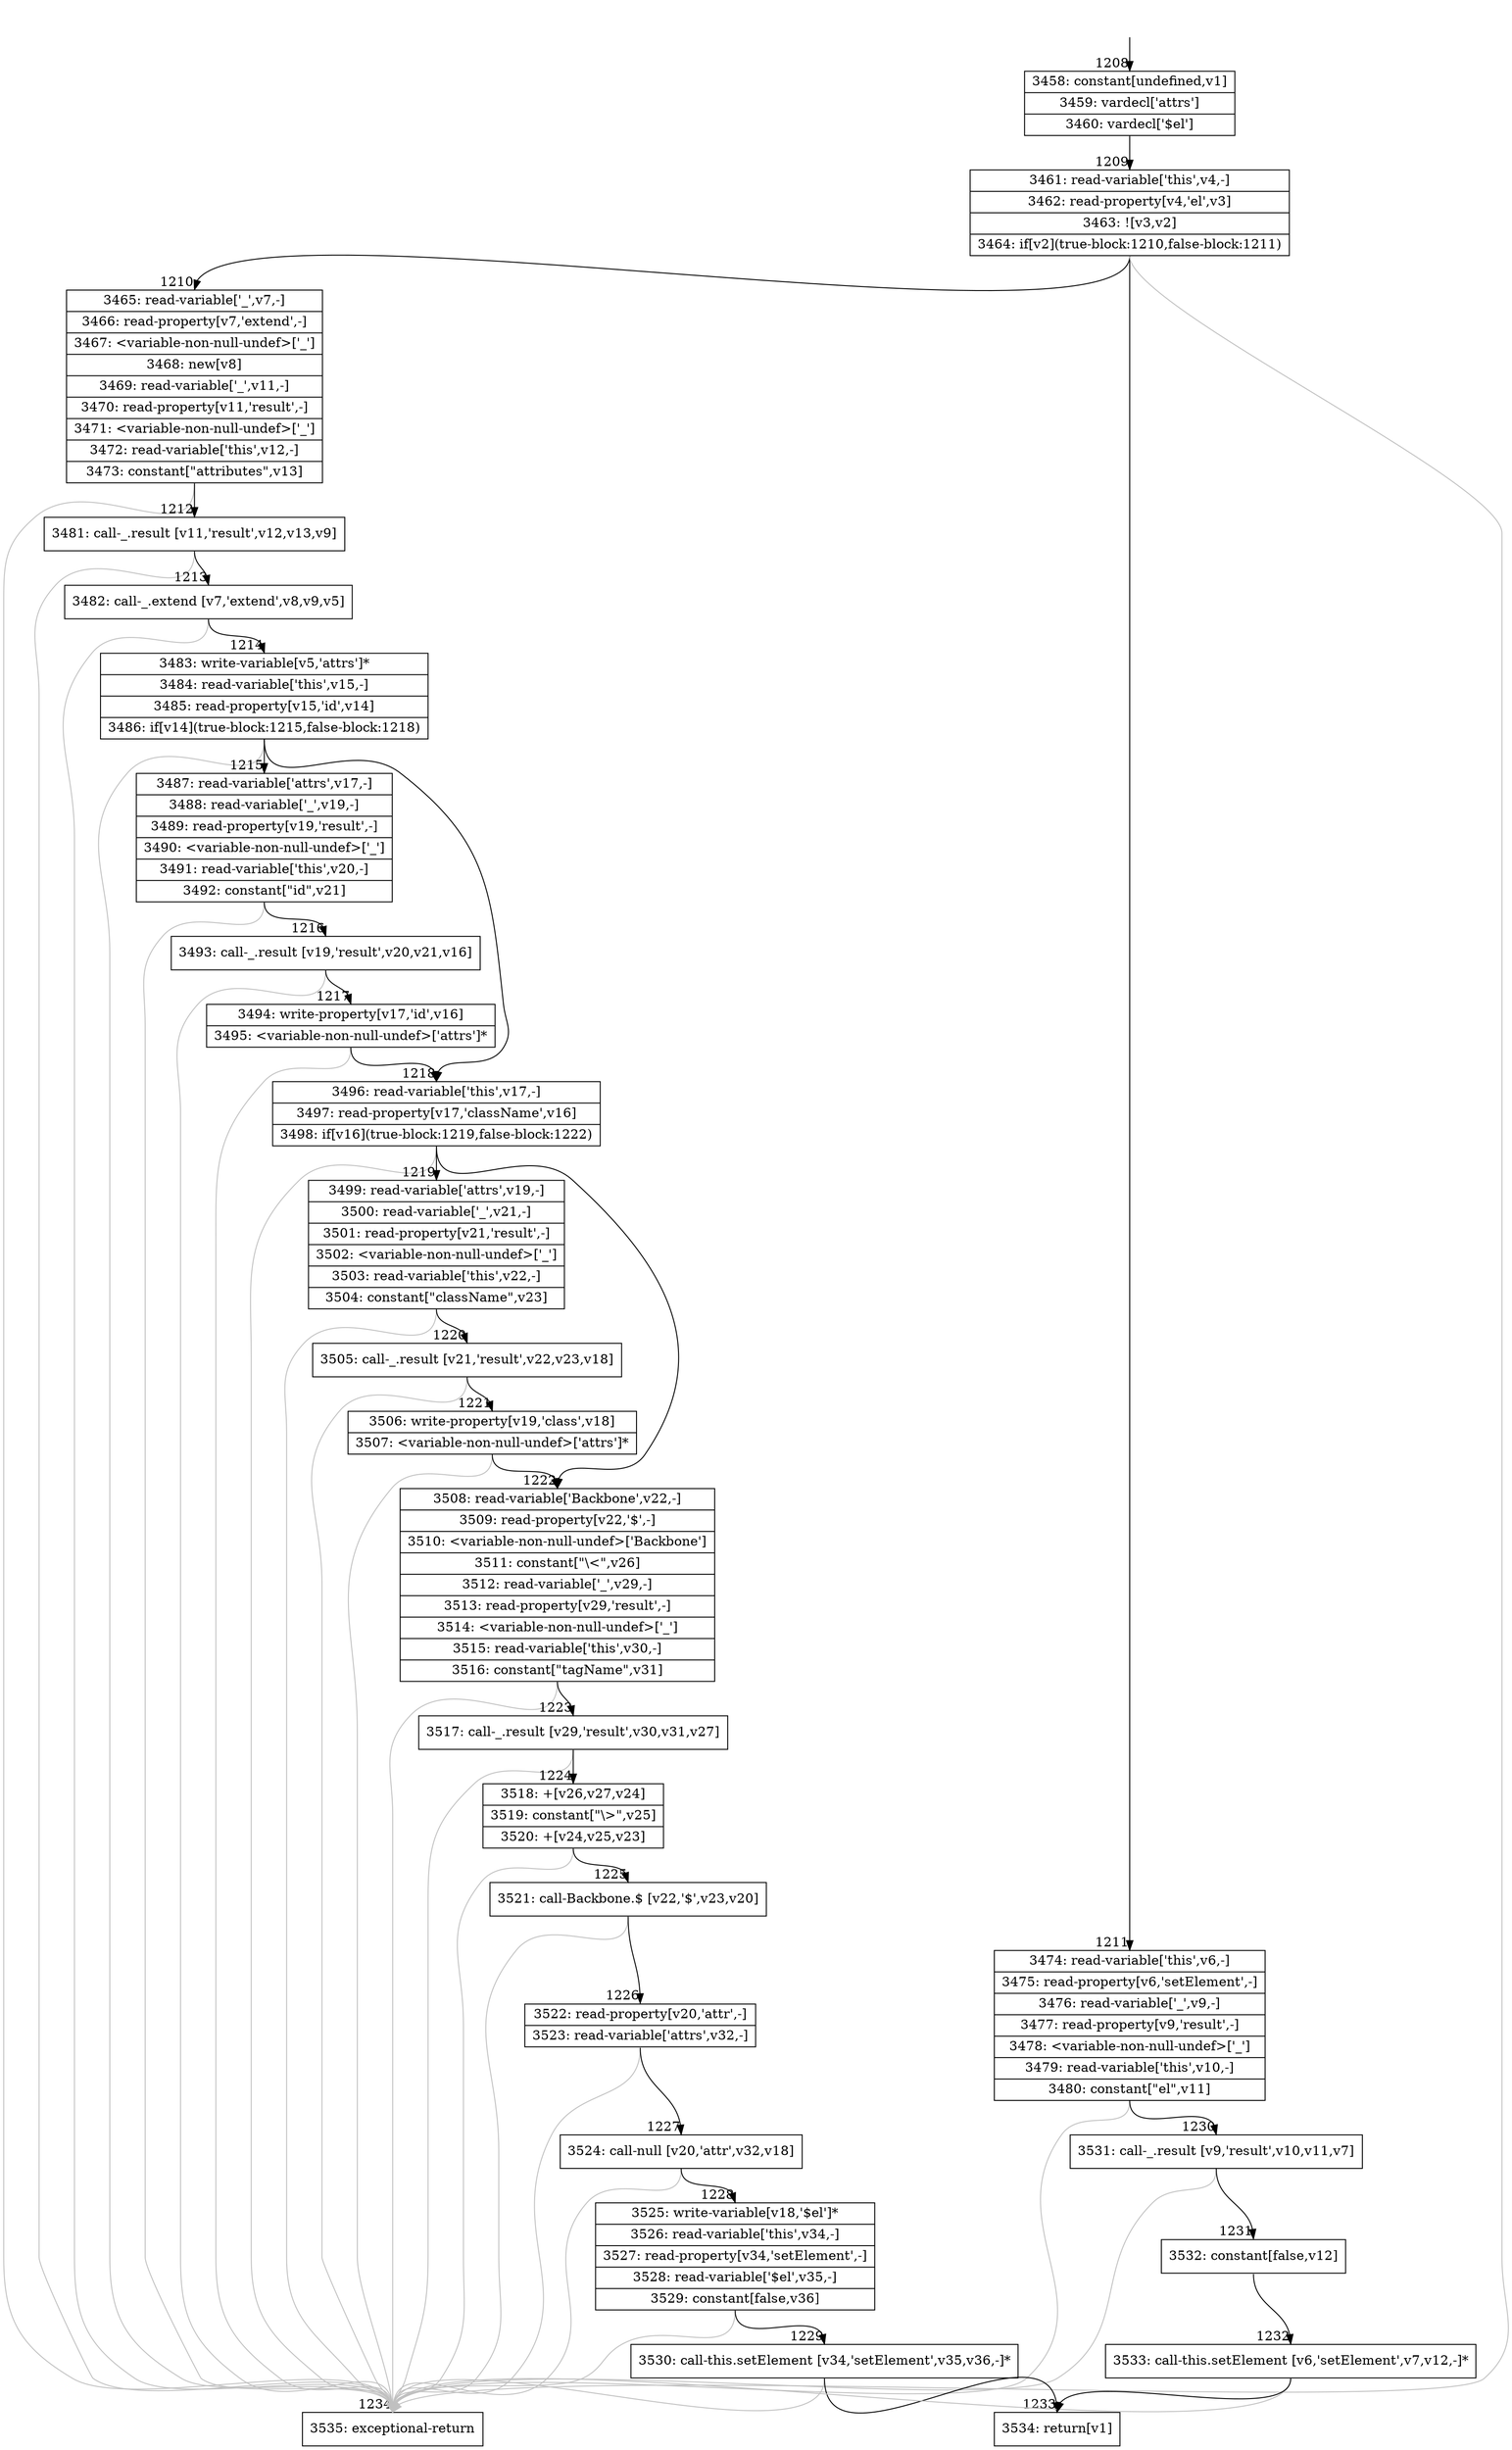 digraph {
rankdir="TD"
BB_entry89[shape=none,label=""];
BB_entry89 -> BB1208 [tailport=s, headport=n, headlabel="    1208"]
BB1208 [shape=record label="{3458: constant[undefined,v1]|3459: vardecl['attrs']|3460: vardecl['$el']}" ] 
BB1208 -> BB1209 [tailport=s, headport=n, headlabel="      1209"]
BB1209 [shape=record label="{3461: read-variable['this',v4,-]|3462: read-property[v4,'el',v3]|3463: ![v3,v2]|3464: if[v2](true-block:1210,false-block:1211)}" ] 
BB1209 -> BB1210 [tailport=s, headport=n, headlabel="      1210"]
BB1209 -> BB1211 [tailport=s, headport=n, headlabel="      1211"]
BB1209 -> BB1234 [tailport=s, headport=n, color=gray, headlabel="      1234"]
BB1210 [shape=record label="{3465: read-variable['_',v7,-]|3466: read-property[v7,'extend',-]|3467: \<variable-non-null-undef\>['_']|3468: new[v8]|3469: read-variable['_',v11,-]|3470: read-property[v11,'result',-]|3471: \<variable-non-null-undef\>['_']|3472: read-variable['this',v12,-]|3473: constant[\"attributes\",v13]}" ] 
BB1210 -> BB1212 [tailport=s, headport=n, headlabel="      1212"]
BB1210 -> BB1234 [tailport=s, headport=n, color=gray]
BB1211 [shape=record label="{3474: read-variable['this',v6,-]|3475: read-property[v6,'setElement',-]|3476: read-variable['_',v9,-]|3477: read-property[v9,'result',-]|3478: \<variable-non-null-undef\>['_']|3479: read-variable['this',v10,-]|3480: constant[\"el\",v11]}" ] 
BB1211 -> BB1230 [tailport=s, headport=n, headlabel="      1230"]
BB1211 -> BB1234 [tailport=s, headport=n, color=gray]
BB1212 [shape=record label="{3481: call-_.result [v11,'result',v12,v13,v9]}" ] 
BB1212 -> BB1213 [tailport=s, headport=n, headlabel="      1213"]
BB1212 -> BB1234 [tailport=s, headport=n, color=gray]
BB1213 [shape=record label="{3482: call-_.extend [v7,'extend',v8,v9,v5]}" ] 
BB1213 -> BB1214 [tailport=s, headport=n, headlabel="      1214"]
BB1213 -> BB1234 [tailport=s, headport=n, color=gray]
BB1214 [shape=record label="{3483: write-variable[v5,'attrs']*|3484: read-variable['this',v15,-]|3485: read-property[v15,'id',v14]|3486: if[v14](true-block:1215,false-block:1218)}" ] 
BB1214 -> BB1215 [tailport=s, headport=n, headlabel="      1215"]
BB1214 -> BB1218 [tailport=s, headport=n, headlabel="      1218"]
BB1214 -> BB1234 [tailport=s, headport=n, color=gray]
BB1215 [shape=record label="{3487: read-variable['attrs',v17,-]|3488: read-variable['_',v19,-]|3489: read-property[v19,'result',-]|3490: \<variable-non-null-undef\>['_']|3491: read-variable['this',v20,-]|3492: constant[\"id\",v21]}" ] 
BB1215 -> BB1216 [tailport=s, headport=n, headlabel="      1216"]
BB1215 -> BB1234 [tailport=s, headport=n, color=gray]
BB1216 [shape=record label="{3493: call-_.result [v19,'result',v20,v21,v16]}" ] 
BB1216 -> BB1217 [tailport=s, headport=n, headlabel="      1217"]
BB1216 -> BB1234 [tailport=s, headport=n, color=gray]
BB1217 [shape=record label="{3494: write-property[v17,'id',v16]|3495: \<variable-non-null-undef\>['attrs']*}" ] 
BB1217 -> BB1218 [tailport=s, headport=n]
BB1217 -> BB1234 [tailport=s, headport=n, color=gray]
BB1218 [shape=record label="{3496: read-variable['this',v17,-]|3497: read-property[v17,'className',v16]|3498: if[v16](true-block:1219,false-block:1222)}" ] 
BB1218 -> BB1219 [tailport=s, headport=n, headlabel="      1219"]
BB1218 -> BB1222 [tailport=s, headport=n, headlabel="      1222"]
BB1218 -> BB1234 [tailport=s, headport=n, color=gray]
BB1219 [shape=record label="{3499: read-variable['attrs',v19,-]|3500: read-variable['_',v21,-]|3501: read-property[v21,'result',-]|3502: \<variable-non-null-undef\>['_']|3503: read-variable['this',v22,-]|3504: constant[\"className\",v23]}" ] 
BB1219 -> BB1220 [tailport=s, headport=n, headlabel="      1220"]
BB1219 -> BB1234 [tailport=s, headport=n, color=gray]
BB1220 [shape=record label="{3505: call-_.result [v21,'result',v22,v23,v18]}" ] 
BB1220 -> BB1221 [tailport=s, headport=n, headlabel="      1221"]
BB1220 -> BB1234 [tailport=s, headport=n, color=gray]
BB1221 [shape=record label="{3506: write-property[v19,'class',v18]|3507: \<variable-non-null-undef\>['attrs']*}" ] 
BB1221 -> BB1222 [tailport=s, headport=n]
BB1221 -> BB1234 [tailport=s, headport=n, color=gray]
BB1222 [shape=record label="{3508: read-variable['Backbone',v22,-]|3509: read-property[v22,'$',-]|3510: \<variable-non-null-undef\>['Backbone']|3511: constant[\"\\\<\",v26]|3512: read-variable['_',v29,-]|3513: read-property[v29,'result',-]|3514: \<variable-non-null-undef\>['_']|3515: read-variable['this',v30,-]|3516: constant[\"tagName\",v31]}" ] 
BB1222 -> BB1223 [tailport=s, headport=n, headlabel="      1223"]
BB1222 -> BB1234 [tailport=s, headport=n, color=gray]
BB1223 [shape=record label="{3517: call-_.result [v29,'result',v30,v31,v27]}" ] 
BB1223 -> BB1224 [tailport=s, headport=n, headlabel="      1224"]
BB1223 -> BB1234 [tailport=s, headport=n, color=gray]
BB1224 [shape=record label="{3518: +[v26,v27,v24]|3519: constant[\"\\\>\",v25]|3520: +[v24,v25,v23]}" ] 
BB1224 -> BB1225 [tailport=s, headport=n, headlabel="      1225"]
BB1224 -> BB1234 [tailport=s, headport=n, color=gray]
BB1225 [shape=record label="{3521: call-Backbone.$ [v22,'$',v23,v20]}" ] 
BB1225 -> BB1226 [tailport=s, headport=n, headlabel="      1226"]
BB1225 -> BB1234 [tailport=s, headport=n, color=gray]
BB1226 [shape=record label="{3522: read-property[v20,'attr',-]|3523: read-variable['attrs',v32,-]}" ] 
BB1226 -> BB1227 [tailport=s, headport=n, headlabel="      1227"]
BB1226 -> BB1234 [tailport=s, headport=n, color=gray]
BB1227 [shape=record label="{3524: call-null [v20,'attr',v32,v18]}" ] 
BB1227 -> BB1228 [tailport=s, headport=n, headlabel="      1228"]
BB1227 -> BB1234 [tailport=s, headport=n, color=gray]
BB1228 [shape=record label="{3525: write-variable[v18,'$el']*|3526: read-variable['this',v34,-]|3527: read-property[v34,'setElement',-]|3528: read-variable['$el',v35,-]|3529: constant[false,v36]}" ] 
BB1228 -> BB1229 [tailport=s, headport=n, headlabel="      1229"]
BB1228 -> BB1234 [tailport=s, headport=n, color=gray]
BB1229 [shape=record label="{3530: call-this.setElement [v34,'setElement',v35,v36,-]*}" ] 
BB1229 -> BB1233 [tailport=s, headport=n, headlabel="      1233"]
BB1229 -> BB1234 [tailport=s, headport=n, color=gray]
BB1230 [shape=record label="{3531: call-_.result [v9,'result',v10,v11,v7]}" ] 
BB1230 -> BB1231 [tailport=s, headport=n, headlabel="      1231"]
BB1230 -> BB1234 [tailport=s, headport=n, color=gray]
BB1231 [shape=record label="{3532: constant[false,v12]}" ] 
BB1231 -> BB1232 [tailport=s, headport=n, headlabel="      1232"]
BB1232 [shape=record label="{3533: call-this.setElement [v6,'setElement',v7,v12,-]*}" ] 
BB1232 -> BB1233 [tailport=s, headport=n]
BB1232 -> BB1234 [tailport=s, headport=n, color=gray]
BB1233 [shape=record label="{3534: return[v1]}" ] 
BB1234 [shape=record label="{3535: exceptional-return}" ] 
//#$~ 1110
}
